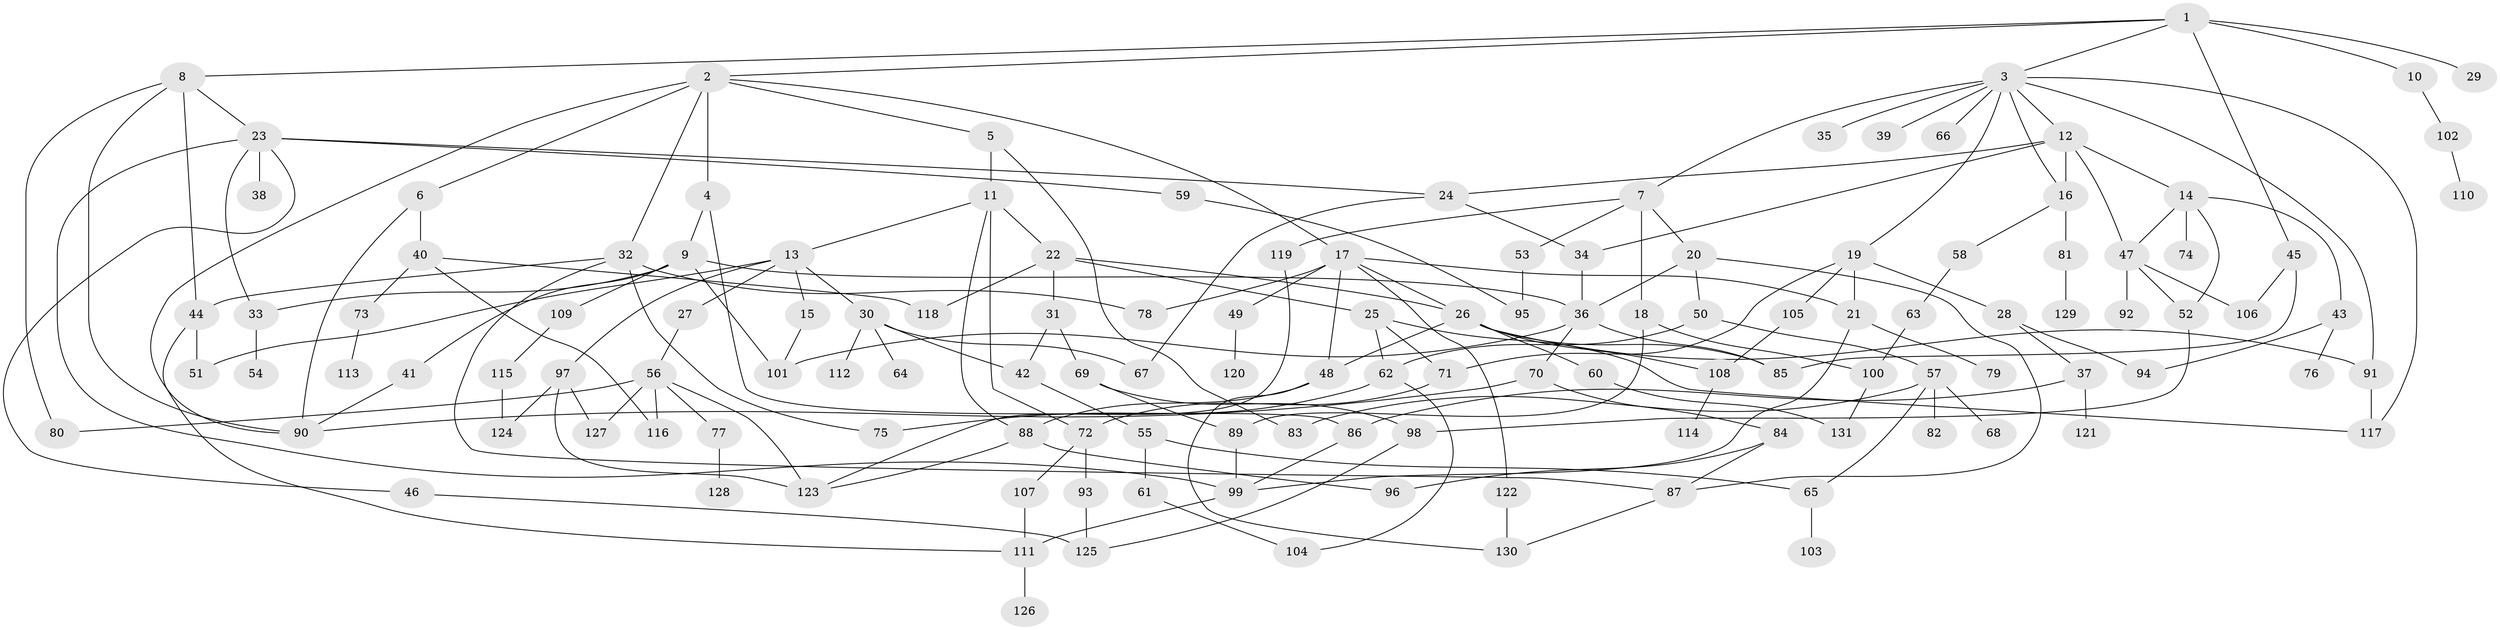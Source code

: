 // coarse degree distribution, {5: 0.16455696202531644, 8: 0.05063291139240506, 4: 0.11392405063291139, 3: 0.1518987341772152, 7: 0.0379746835443038, 2: 0.3037974683544304, 6: 0.05063291139240506, 1: 0.12658227848101267}
// Generated by graph-tools (version 1.1) at 2025/48/03/04/25 22:48:39]
// undirected, 131 vertices, 194 edges
graph export_dot {
  node [color=gray90,style=filled];
  1;
  2;
  3;
  4;
  5;
  6;
  7;
  8;
  9;
  10;
  11;
  12;
  13;
  14;
  15;
  16;
  17;
  18;
  19;
  20;
  21;
  22;
  23;
  24;
  25;
  26;
  27;
  28;
  29;
  30;
  31;
  32;
  33;
  34;
  35;
  36;
  37;
  38;
  39;
  40;
  41;
  42;
  43;
  44;
  45;
  46;
  47;
  48;
  49;
  50;
  51;
  52;
  53;
  54;
  55;
  56;
  57;
  58;
  59;
  60;
  61;
  62;
  63;
  64;
  65;
  66;
  67;
  68;
  69;
  70;
  71;
  72;
  73;
  74;
  75;
  76;
  77;
  78;
  79;
  80;
  81;
  82;
  83;
  84;
  85;
  86;
  87;
  88;
  89;
  90;
  91;
  92;
  93;
  94;
  95;
  96;
  97;
  98;
  99;
  100;
  101;
  102;
  103;
  104;
  105;
  106;
  107;
  108;
  109;
  110;
  111;
  112;
  113;
  114;
  115;
  116;
  117;
  118;
  119;
  120;
  121;
  122;
  123;
  124;
  125;
  126;
  127;
  128;
  129;
  130;
  131;
  1 -- 2;
  1 -- 3;
  1 -- 8;
  1 -- 10;
  1 -- 29;
  1 -- 45;
  2 -- 4;
  2 -- 5;
  2 -- 6;
  2 -- 17;
  2 -- 32;
  2 -- 90;
  3 -- 7;
  3 -- 12;
  3 -- 19;
  3 -- 35;
  3 -- 39;
  3 -- 66;
  3 -- 91;
  3 -- 16;
  3 -- 117;
  4 -- 9;
  4 -- 86;
  5 -- 11;
  5 -- 83;
  6 -- 40;
  6 -- 90;
  7 -- 18;
  7 -- 20;
  7 -- 53;
  7 -- 119;
  8 -- 23;
  8 -- 44;
  8 -- 80;
  8 -- 90;
  9 -- 36;
  9 -- 41;
  9 -- 109;
  9 -- 33;
  9 -- 101;
  10 -- 102;
  11 -- 13;
  11 -- 22;
  11 -- 88;
  11 -- 72;
  12 -- 14;
  12 -- 16;
  12 -- 24;
  12 -- 34;
  12 -- 47;
  13 -- 15;
  13 -- 27;
  13 -- 30;
  13 -- 97;
  13 -- 51;
  14 -- 43;
  14 -- 47;
  14 -- 74;
  14 -- 52;
  15 -- 101;
  16 -- 58;
  16 -- 81;
  17 -- 21;
  17 -- 26;
  17 -- 48;
  17 -- 49;
  17 -- 122;
  17 -- 78;
  18 -- 89;
  18 -- 100;
  19 -- 28;
  19 -- 71;
  19 -- 105;
  19 -- 21;
  20 -- 50;
  20 -- 87;
  20 -- 36;
  21 -- 79;
  21 -- 99;
  22 -- 25;
  22 -- 31;
  22 -- 118;
  22 -- 26;
  23 -- 33;
  23 -- 38;
  23 -- 46;
  23 -- 59;
  23 -- 99;
  23 -- 24;
  24 -- 67;
  24 -- 34;
  25 -- 117;
  25 -- 62;
  25 -- 71;
  26 -- 60;
  26 -- 108;
  26 -- 85;
  26 -- 48;
  26 -- 91;
  27 -- 56;
  28 -- 37;
  28 -- 94;
  30 -- 42;
  30 -- 64;
  30 -- 112;
  30 -- 67;
  31 -- 69;
  31 -- 42;
  32 -- 78;
  32 -- 75;
  32 -- 87;
  32 -- 44;
  33 -- 54;
  34 -- 36;
  36 -- 70;
  36 -- 85;
  36 -- 101;
  37 -- 86;
  37 -- 121;
  40 -- 73;
  40 -- 116;
  40 -- 118;
  41 -- 90;
  42 -- 55;
  43 -- 76;
  43 -- 94;
  44 -- 51;
  44 -- 111;
  45 -- 106;
  45 -- 85;
  46 -- 125;
  47 -- 52;
  47 -- 92;
  47 -- 106;
  48 -- 130;
  48 -- 88;
  49 -- 120;
  50 -- 57;
  50 -- 62;
  52 -- 98;
  53 -- 95;
  55 -- 61;
  55 -- 65;
  56 -- 77;
  56 -- 123;
  56 -- 127;
  56 -- 80;
  56 -- 116;
  57 -- 65;
  57 -- 68;
  57 -- 82;
  57 -- 83;
  58 -- 63;
  59 -- 95;
  60 -- 131;
  61 -- 104;
  62 -- 75;
  62 -- 104;
  63 -- 100;
  65 -- 103;
  69 -- 89;
  69 -- 98;
  70 -- 84;
  70 -- 90;
  71 -- 72;
  72 -- 93;
  72 -- 107;
  73 -- 113;
  77 -- 128;
  81 -- 129;
  84 -- 96;
  84 -- 87;
  86 -- 99;
  87 -- 130;
  88 -- 96;
  88 -- 123;
  89 -- 99;
  91 -- 117;
  93 -- 125;
  97 -- 124;
  97 -- 127;
  97 -- 123;
  98 -- 125;
  99 -- 111;
  100 -- 131;
  102 -- 110;
  105 -- 108;
  107 -- 111;
  108 -- 114;
  109 -- 115;
  111 -- 126;
  115 -- 124;
  119 -- 123;
  122 -- 130;
}

